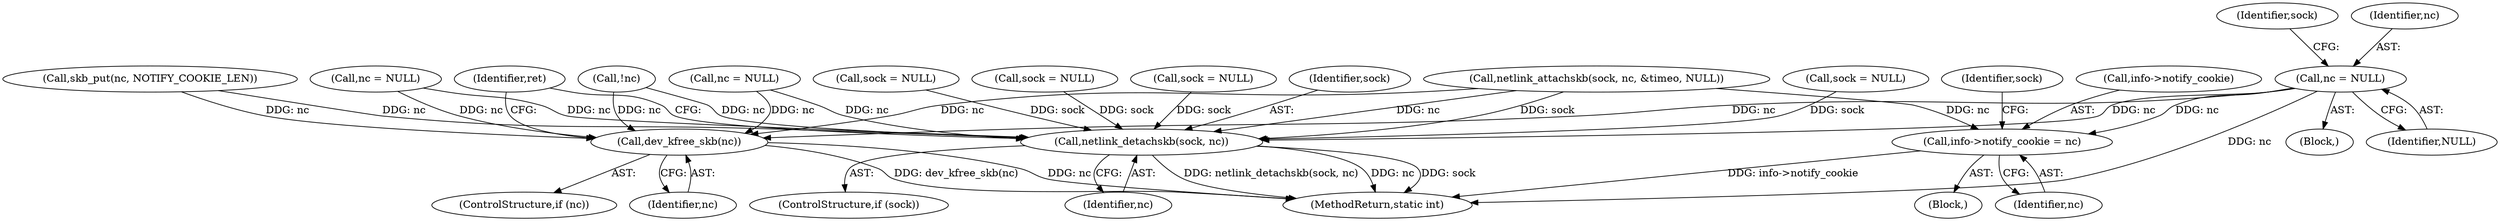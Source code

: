 digraph "0_linux_f991af3daabaecff34684fd51fac80319d1baad1@pointer" {
"1000116" [label="(Call,nc = NULL)"];
"1000379" [label="(Call,info->notify_cookie = nc)"];
"1000459" [label="(Call,netlink_detachskb(sock, nc))"];
"1000465" [label="(Call,dev_kfree_skb(nc))"];
"1000119" [label="(Call,sock = NULL)"];
"1000459" [label="(Call,netlink_detachskb(sock, nc))"];
"1000457" [label="(ControlStructure,if (sock))"];
"1000116" [label="(Call,nc = NULL)"];
"1000461" [label="(Identifier,nc)"];
"1000384" [label="(Call,sock = NULL)"];
"1000250" [label="(Call,netlink_attachskb(sock, nc, &timeo, NULL))"];
"1000465" [label="(Call,dev_kfree_skb(nc))"];
"1000204" [label="(Call,skb_put(nc, NOTIFY_COOKIE_LEN))"];
"1000179" [label="(Call,!nc)"];
"1000383" [label="(Identifier,nc)"];
"1000264" [label="(Call,sock = NULL)"];
"1000468" [label="(Identifier,ret)"];
"1000363" [label="(Block,)"];
"1000466" [label="(Identifier,nc)"];
"1000385" [label="(Identifier,sock)"];
"1000469" [label="(MethodReturn,static int)"];
"1000241" [label="(Call,sock = NULL)"];
"1000463" [label="(ControlStructure,if (nc))"];
"1000379" [label="(Call,info->notify_cookie = nc)"];
"1000120" [label="(Identifier,sock)"];
"1000380" [label="(Call,info->notify_cookie)"];
"1000106" [label="(Block,)"];
"1000118" [label="(Identifier,NULL)"];
"1000267" [label="(Call,nc = NULL)"];
"1000460" [label="(Identifier,sock)"];
"1000387" [label="(Call,nc = NULL)"];
"1000117" [label="(Identifier,nc)"];
"1000116" -> "1000106"  [label="AST: "];
"1000116" -> "1000118"  [label="CFG: "];
"1000117" -> "1000116"  [label="AST: "];
"1000118" -> "1000116"  [label="AST: "];
"1000120" -> "1000116"  [label="CFG: "];
"1000116" -> "1000469"  [label="DDG: nc"];
"1000116" -> "1000379"  [label="DDG: nc"];
"1000116" -> "1000459"  [label="DDG: nc"];
"1000116" -> "1000465"  [label="DDG: nc"];
"1000379" -> "1000363"  [label="AST: "];
"1000379" -> "1000383"  [label="CFG: "];
"1000380" -> "1000379"  [label="AST: "];
"1000383" -> "1000379"  [label="AST: "];
"1000385" -> "1000379"  [label="CFG: "];
"1000379" -> "1000469"  [label="DDG: info->notify_cookie"];
"1000250" -> "1000379"  [label="DDG: nc"];
"1000459" -> "1000457"  [label="AST: "];
"1000459" -> "1000461"  [label="CFG: "];
"1000460" -> "1000459"  [label="AST: "];
"1000461" -> "1000459"  [label="AST: "];
"1000468" -> "1000459"  [label="CFG: "];
"1000459" -> "1000469"  [label="DDG: nc"];
"1000459" -> "1000469"  [label="DDG: sock"];
"1000459" -> "1000469"  [label="DDG: netlink_detachskb(sock, nc)"];
"1000250" -> "1000459"  [label="DDG: sock"];
"1000250" -> "1000459"  [label="DDG: nc"];
"1000264" -> "1000459"  [label="DDG: sock"];
"1000119" -> "1000459"  [label="DDG: sock"];
"1000241" -> "1000459"  [label="DDG: sock"];
"1000384" -> "1000459"  [label="DDG: sock"];
"1000387" -> "1000459"  [label="DDG: nc"];
"1000179" -> "1000459"  [label="DDG: nc"];
"1000204" -> "1000459"  [label="DDG: nc"];
"1000267" -> "1000459"  [label="DDG: nc"];
"1000465" -> "1000463"  [label="AST: "];
"1000465" -> "1000466"  [label="CFG: "];
"1000466" -> "1000465"  [label="AST: "];
"1000468" -> "1000465"  [label="CFG: "];
"1000465" -> "1000469"  [label="DDG: dev_kfree_skb(nc)"];
"1000465" -> "1000469"  [label="DDG: nc"];
"1000387" -> "1000465"  [label="DDG: nc"];
"1000179" -> "1000465"  [label="DDG: nc"];
"1000204" -> "1000465"  [label="DDG: nc"];
"1000267" -> "1000465"  [label="DDG: nc"];
"1000250" -> "1000465"  [label="DDG: nc"];
}
